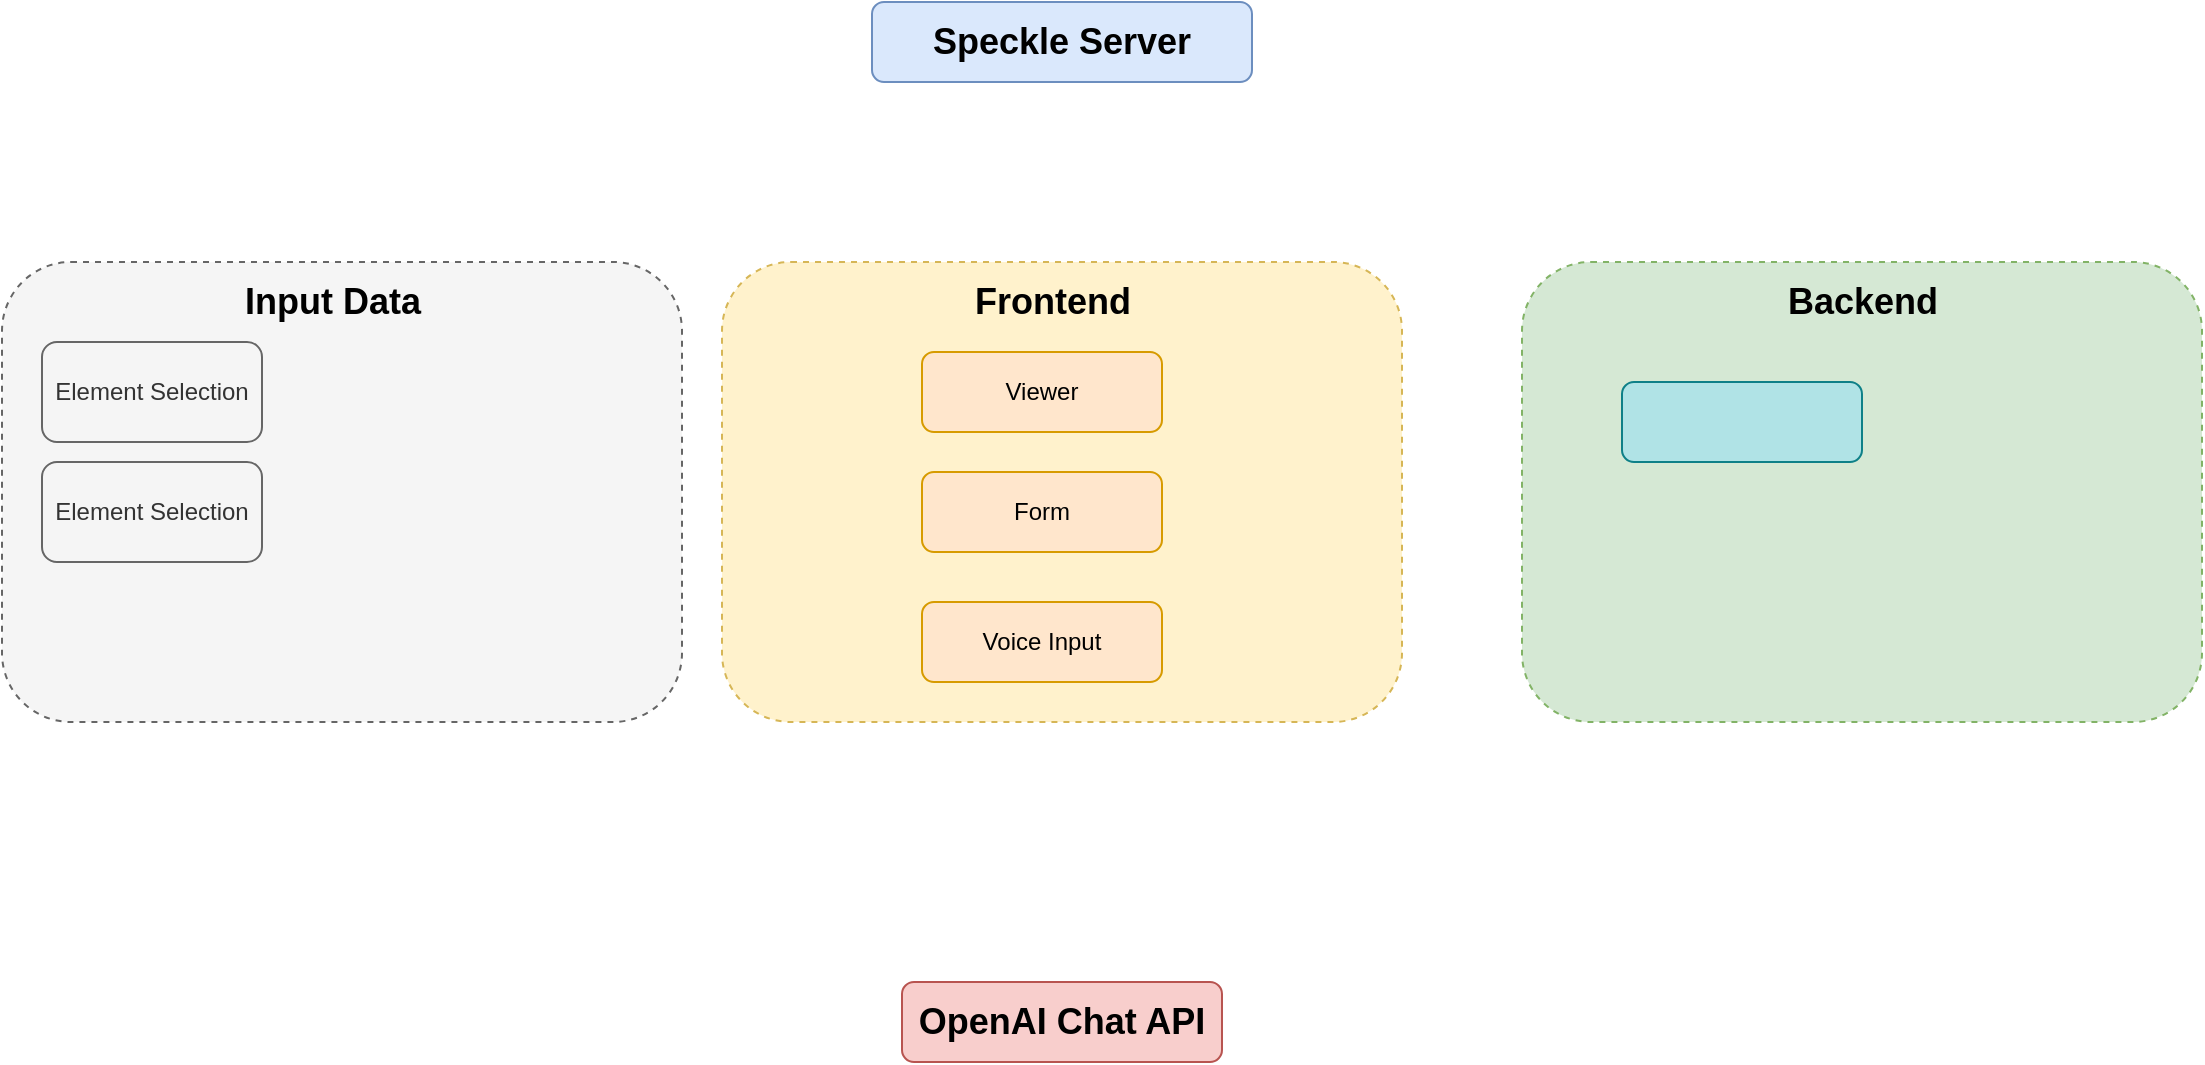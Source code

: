 <mxfile version="24.5.2" type="github">
  <diagram id="C5RBs43oDa-KdzZeNtuy" name="Page-1">
    <mxGraphModel dx="2163" dy="759" grid="1" gridSize="10" guides="1" tooltips="1" connect="1" arrows="1" fold="1" page="1" pageScale="1" pageWidth="827" pageHeight="1169" math="0" shadow="0">
      <root>
        <mxCell id="WIyWlLk6GJQsqaUBKTNV-0" />
        <mxCell id="WIyWlLk6GJQsqaUBKTNV-1" parent="WIyWlLk6GJQsqaUBKTNV-0" />
        <mxCell id="aMVlsC_VYneXc4xk9F6m-14" value="" style="rounded=1;whiteSpace=wrap;html=1;fillColor=#d5e8d4;dashed=1;strokeColor=#82b366;" vertex="1" parent="WIyWlLk6GJQsqaUBKTNV-1">
          <mxGeometry x="620" y="160" width="340" height="230" as="geometry" />
        </mxCell>
        <mxCell id="aMVlsC_VYneXc4xk9F6m-11" value="" style="rounded=1;whiteSpace=wrap;html=1;fillColor=#fff2cc;dashed=1;strokeColor=#d6b656;" vertex="1" parent="WIyWlLk6GJQsqaUBKTNV-1">
          <mxGeometry x="220" y="160" width="340" height="230" as="geometry" />
        </mxCell>
        <mxCell id="aMVlsC_VYneXc4xk9F6m-10" value="" style="rounded=1;whiteSpace=wrap;html=1;dashed=1;fillStyle=solid;fillColor=#f5f5f5;fontColor=#333333;strokeColor=#666666;gradientColor=none;" vertex="1" parent="WIyWlLk6GJQsqaUBKTNV-1">
          <mxGeometry x="-140" y="160" width="340" height="230" as="geometry" />
        </mxCell>
        <mxCell id="WIyWlLk6GJQsqaUBKTNV-3" value="Speckle Server" style="rounded=1;whiteSpace=wrap;html=1;fontSize=18;glass=0;strokeWidth=1;shadow=0;fillColor=#dae8fc;strokeColor=#6c8ebf;fontStyle=1" parent="WIyWlLk6GJQsqaUBKTNV-1" vertex="1">
          <mxGeometry x="295" y="30" width="190" height="40" as="geometry" />
        </mxCell>
        <mxCell id="WIyWlLk6GJQsqaUBKTNV-7" value="" style="rounded=1;whiteSpace=wrap;html=1;fontSize=12;glass=0;strokeWidth=1;shadow=0;fillColor=#b0e3e6;strokeColor=#0e8088;" parent="WIyWlLk6GJQsqaUBKTNV-1" vertex="1">
          <mxGeometry x="670" y="220" width="120" height="40" as="geometry" />
        </mxCell>
        <mxCell id="aMVlsC_VYneXc4xk9F6m-0" value="Viewer" style="rounded=1;whiteSpace=wrap;html=1;fontSize=12;glass=0;strokeWidth=1;shadow=0;fillColor=#ffe6cc;strokeColor=#d79b00;" vertex="1" parent="WIyWlLk6GJQsqaUBKTNV-1">
          <mxGeometry x="320" y="205" width="120" height="40" as="geometry" />
        </mxCell>
        <mxCell id="aMVlsC_VYneXc4xk9F6m-2" value="Element Selection" style="rounded=1;whiteSpace=wrap;html=1;fontSize=12;glass=0;strokeWidth=1;shadow=0;fillColor=#f5f5f5;strokeColor=#666666;fontColor=#333333;" vertex="1" parent="WIyWlLk6GJQsqaUBKTNV-1">
          <mxGeometry x="-120" y="200" width="110" height="50" as="geometry" />
        </mxCell>
        <mxCell id="aMVlsC_VYneXc4xk9F6m-3" value="OpenAI Chat API" style="rounded=1;whiteSpace=wrap;html=1;fontSize=18;glass=0;strokeWidth=1;shadow=0;fillColor=#f8cecc;strokeColor=#b85450;fontStyle=1" vertex="1" parent="WIyWlLk6GJQsqaUBKTNV-1">
          <mxGeometry x="310" y="520" width="160" height="40" as="geometry" />
        </mxCell>
        <mxCell id="aMVlsC_VYneXc4xk9F6m-12" value="Input Data" style="text;strokeColor=none;fillColor=none;html=1;fontSize=18;fontStyle=1;verticalAlign=middle;align=center;" vertex="1" parent="WIyWlLk6GJQsqaUBKTNV-1">
          <mxGeometry x="-20" y="170" width="90" height="20" as="geometry" />
        </mxCell>
        <mxCell id="aMVlsC_VYneXc4xk9F6m-13" value="Frontend" style="text;strokeColor=none;fillColor=none;html=1;fontSize=18;fontStyle=1;verticalAlign=middle;align=center;" vertex="1" parent="WIyWlLk6GJQsqaUBKTNV-1">
          <mxGeometry x="340" y="170" width="90" height="20" as="geometry" />
        </mxCell>
        <mxCell id="aMVlsC_VYneXc4xk9F6m-16" value="Backend" style="text;strokeColor=none;fillColor=none;html=1;fontSize=18;fontStyle=1;verticalAlign=middle;align=center;" vertex="1" parent="WIyWlLk6GJQsqaUBKTNV-1">
          <mxGeometry x="745" y="170" width="90" height="20" as="geometry" />
        </mxCell>
        <mxCell id="aMVlsC_VYneXc4xk9F6m-17" value="Element Selection" style="rounded=1;whiteSpace=wrap;html=1;fontSize=12;glass=0;strokeWidth=1;shadow=0;fillColor=#f5f5f5;strokeColor=#666666;fontColor=#333333;" vertex="1" parent="WIyWlLk6GJQsqaUBKTNV-1">
          <mxGeometry x="-120" y="260" width="110" height="50" as="geometry" />
        </mxCell>
        <mxCell id="aMVlsC_VYneXc4xk9F6m-18" value="Form" style="rounded=1;whiteSpace=wrap;html=1;fontSize=12;glass=0;strokeWidth=1;shadow=0;fillColor=#ffe6cc;strokeColor=#d79b00;" vertex="1" parent="WIyWlLk6GJQsqaUBKTNV-1">
          <mxGeometry x="320" y="265" width="120" height="40" as="geometry" />
        </mxCell>
        <mxCell id="aMVlsC_VYneXc4xk9F6m-19" value="Voice Input" style="rounded=1;whiteSpace=wrap;html=1;fontSize=12;glass=0;strokeWidth=1;shadow=0;fillColor=#ffe6cc;strokeColor=#d79b00;" vertex="1" parent="WIyWlLk6GJQsqaUBKTNV-1">
          <mxGeometry x="320" y="330" width="120" height="40" as="geometry" />
        </mxCell>
      </root>
    </mxGraphModel>
  </diagram>
</mxfile>
